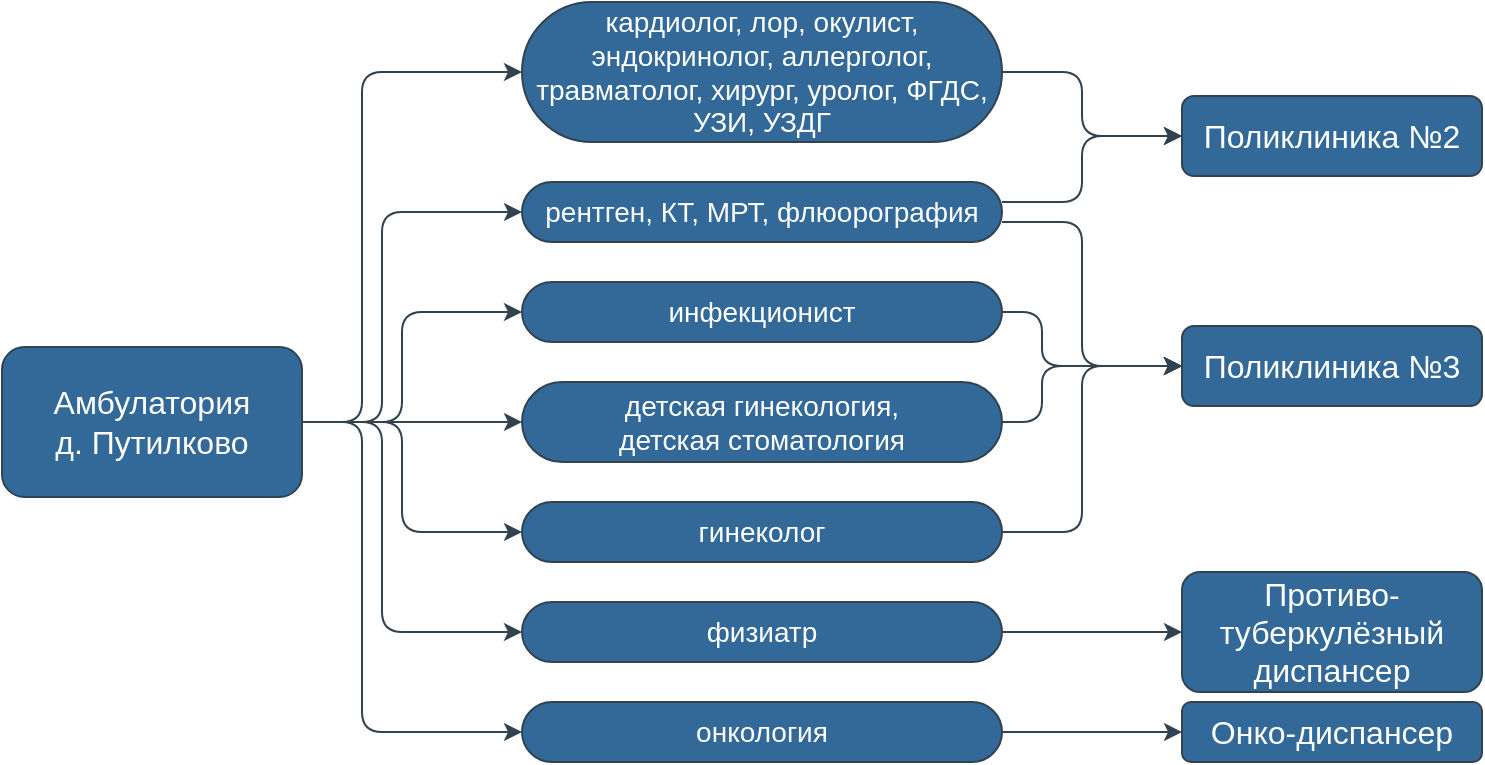 <mxfile version="12.2.3" type="device" pages="1"><diagram id="2gQmSPyFjuP2wxMllOfI" name="Страница 1"><mxGraphModel dx="1673" dy="1040" grid="0" gridSize="10" guides="1" tooltips="1" connect="1" arrows="1" fold="1" page="1" pageScale="1" pageWidth="827" pageHeight="1169" math="0" shadow="0"><root><mxCell id="0"/><mxCell id="1" parent="0"/><mxCell id="Z6CA2jrV-qs9FKFSzxqA-1" value="&lt;font style=&quot;font-size: 14px&quot;&gt;кардиолог, лор, окулист, эндокринолог, аллерголог, травматолог, хирург, уролог, ФГДС, УЗИ, УЗДГ&lt;/font&gt;" style="rounded=1;whiteSpace=wrap;html=1;arcSize=50;shadow=0;fontColor=#FFFFFF;fillColor=#326999;strokeColor=#314350;" vertex="1" parent="1"><mxGeometry x="280" y="90" width="240" height="70" as="geometry"/></mxCell><mxCell id="Z6CA2jrV-qs9FKFSzxqA-2" value="&lt;font style=&quot;font-size: 14px&quot;&gt;рентген, КТ, МРТ, флюорография&lt;/font&gt;" style="rounded=1;whiteSpace=wrap;html=1;arcSize=50;shadow=0;fontColor=#FFFFFF;fillColor=#326999;strokeColor=#314350;" vertex="1" parent="1"><mxGeometry x="280" y="180" width="240" height="30" as="geometry"/></mxCell><mxCell id="Z6CA2jrV-qs9FKFSzxqA-3" value="&lt;font style=&quot;font-size: 14px&quot;&gt;инфекционист&lt;/font&gt;" style="rounded=1;whiteSpace=wrap;html=1;arcSize=50;shadow=0;fontColor=#FFFFFF;fillColor=#326999;strokeColor=#314350;" vertex="1" parent="1"><mxGeometry x="280" y="230" width="240" height="30" as="geometry"/></mxCell><mxCell id="Z6CA2jrV-qs9FKFSzxqA-9" value="&lt;font style=&quot;font-size: 16px&quot;&gt;Амбулатория&lt;br&gt;д. Путилково&lt;br&gt;&lt;/font&gt;" style="rounded=1;whiteSpace=wrap;html=1;shadow=0;fontColor=#FFFFFF;fillColor=#326999;strokeColor=#314350;" vertex="1" parent="1"><mxGeometry x="20" y="262.5" width="150" height="75" as="geometry"/></mxCell><mxCell id="Z6CA2jrV-qs9FKFSzxqA-10" value="&lt;font&gt;&lt;font style=&quot;font-size: 16px&quot;&gt;Поликлиника №2&lt;/font&gt;&lt;br&gt;&lt;/font&gt;" style="rounded=1;whiteSpace=wrap;html=1;shadow=0;fontColor=#FFFFFF;fillColor=#326999;strokeColor=#314350;" vertex="1" parent="1"><mxGeometry x="610" y="137" width="150" height="40" as="geometry"/></mxCell><mxCell id="Z6CA2jrV-qs9FKFSzxqA-11" value="" style="edgeStyle=elbowEdgeStyle;elbow=horizontal;endArrow=classic;html=1;exitX=1;exitY=0.5;exitDx=0;exitDy=0;entryX=0;entryY=0.5;entryDx=0;entryDy=0;shadow=0;fontColor=#FFFFFF;strokeColor=#314350;" edge="1" parent="1" source="Z6CA2jrV-qs9FKFSzxqA-1" target="Z6CA2jrV-qs9FKFSzxqA-10"><mxGeometry width="50" height="50" relative="1" as="geometry"><mxPoint x="630" y="240" as="sourcePoint"/><mxPoint x="680" y="190" as="targetPoint"/><Array as="points"><mxPoint x="560" y="150"/><mxPoint x="560" y="80"/></Array></mxGeometry></mxCell><mxCell id="Z6CA2jrV-qs9FKFSzxqA-12" value="" style="edgeStyle=elbowEdgeStyle;elbow=horizontal;endArrow=classic;html=1;entryX=0;entryY=0.5;entryDx=0;entryDy=0;shadow=0;fontColor=#FFFFFF;strokeColor=#314350;" edge="1" parent="1" target="Z6CA2jrV-qs9FKFSzxqA-10"><mxGeometry width="50" height="50" relative="1" as="geometry"><mxPoint x="520" y="190" as="sourcePoint"/><mxPoint x="620" y="177.5" as="targetPoint"/><Array as="points"><mxPoint x="560" y="170"/><mxPoint x="560" y="120"/></Array></mxGeometry></mxCell><mxCell id="Z6CA2jrV-qs9FKFSzxqA-13" value="&lt;font&gt;&lt;font style=&quot;font-size: 16px&quot;&gt;Поликлиника №3&lt;/font&gt;&lt;br&gt;&lt;/font&gt;" style="rounded=1;whiteSpace=wrap;html=1;shadow=0;fontColor=#FFFFFF;fillColor=#326999;strokeColor=#314350;" vertex="1" parent="1"><mxGeometry x="610" y="252" width="150" height="40" as="geometry"/></mxCell><mxCell id="Z6CA2jrV-qs9FKFSzxqA-14" value="&lt;font style=&quot;font-size: 14px&quot;&gt;детская гинекология,&lt;br&gt;детская стоматология&lt;/font&gt;" style="rounded=1;whiteSpace=wrap;html=1;arcSize=50;shadow=0;fontColor=#FFFFFF;fillColor=#326999;strokeColor=#314350;" vertex="1" parent="1"><mxGeometry x="280" y="280" width="240" height="40" as="geometry"/></mxCell><mxCell id="Z6CA2jrV-qs9FKFSzxqA-15" value="&lt;font style=&quot;font-size: 14px&quot;&gt;гинеколог&lt;/font&gt;" style="rounded=1;whiteSpace=wrap;html=1;arcSize=50;shadow=0;fontColor=#FFFFFF;fillColor=#326999;strokeColor=#314350;" vertex="1" parent="1"><mxGeometry x="280" y="340" width="240" height="30" as="geometry"/></mxCell><mxCell id="Z6CA2jrV-qs9FKFSzxqA-16" value="&lt;font style=&quot;font-size: 14px&quot;&gt;физиатр&lt;/font&gt;" style="rounded=1;whiteSpace=wrap;html=1;arcSize=50;shadow=0;fontColor=#FFFFFF;fillColor=#326999;strokeColor=#314350;" vertex="1" parent="1"><mxGeometry x="280" y="390" width="240" height="30" as="geometry"/></mxCell><mxCell id="Z6CA2jrV-qs9FKFSzxqA-17" value="" style="edgeStyle=elbowEdgeStyle;elbow=horizontal;endArrow=classic;html=1;entryX=0;entryY=0.5;entryDx=0;entryDy=0;shadow=0;fontColor=#FFFFFF;strokeColor=#314350;" edge="1" parent="1" target="Z6CA2jrV-qs9FKFSzxqA-13"><mxGeometry width="50" height="50" relative="1" as="geometry"><mxPoint x="520" y="200" as="sourcePoint"/><mxPoint x="670" y="360" as="targetPoint"/><Array as="points"><mxPoint x="560" y="230"/><mxPoint x="560" y="170"/><mxPoint x="540" y="170"/><mxPoint x="580" y="160"/></Array></mxGeometry></mxCell><mxCell id="Z6CA2jrV-qs9FKFSzxqA-18" value="" style="edgeStyle=elbowEdgeStyle;elbow=horizontal;endArrow=classic;html=1;exitX=1;exitY=0.5;exitDx=0;exitDy=0;entryX=0;entryY=0.5;entryDx=0;entryDy=0;shadow=0;fontColor=#FFFFFF;strokeColor=#314350;" edge="1" parent="1" source="Z6CA2jrV-qs9FKFSzxqA-3" target="Z6CA2jrV-qs9FKFSzxqA-13"><mxGeometry width="50" height="50" relative="1" as="geometry"><mxPoint x="630" y="420" as="sourcePoint"/><mxPoint x="680" y="370" as="targetPoint"/><Array as="points"><mxPoint x="540" y="260"/></Array></mxGeometry></mxCell><mxCell id="Z6CA2jrV-qs9FKFSzxqA-19" value="" style="edgeStyle=elbowEdgeStyle;elbow=horizontal;endArrow=classic;html=1;exitX=1;exitY=0.5;exitDx=0;exitDy=0;entryX=0;entryY=0.5;entryDx=0;entryDy=0;shadow=0;fontColor=#FFFFFF;strokeColor=#314350;" edge="1" parent="1" source="Z6CA2jrV-qs9FKFSzxqA-14" target="Z6CA2jrV-qs9FKFSzxqA-13"><mxGeometry width="50" height="50" relative="1" as="geometry"><mxPoint x="640" y="430" as="sourcePoint"/><mxPoint x="690" y="380" as="targetPoint"/><Array as="points"><mxPoint x="540" y="290"/><mxPoint x="580" y="220"/></Array></mxGeometry></mxCell><mxCell id="Z6CA2jrV-qs9FKFSzxqA-20" value="" style="edgeStyle=elbowEdgeStyle;elbow=horizontal;endArrow=classic;html=1;exitX=1;exitY=0.5;exitDx=0;exitDy=0;entryX=0;entryY=0.5;entryDx=0;entryDy=0;shadow=0;fontColor=#FFFFFF;strokeColor=#314350;" edge="1" parent="1" source="Z6CA2jrV-qs9FKFSzxqA-15" target="Z6CA2jrV-qs9FKFSzxqA-13"><mxGeometry width="50" height="50" relative="1" as="geometry"><mxPoint x="650" y="440" as="sourcePoint"/><mxPoint x="700" y="390" as="targetPoint"/><Array as="points"><mxPoint x="560" y="320"/></Array></mxGeometry></mxCell><mxCell id="Z6CA2jrV-qs9FKFSzxqA-31" value="&lt;font style=&quot;font-size: 16px&quot;&gt;&lt;font style=&quot;font-size: 16px&quot;&gt;Противо-&lt;br&gt;&lt;/font&gt;туберкулёзный&lt;br&gt;диспансер&lt;br&gt;&lt;/font&gt;" style="rounded=1;whiteSpace=wrap;html=1;shadow=0;fontColor=#FFFFFF;fillColor=#326999;strokeColor=#314350;" vertex="1" parent="1"><mxGeometry x="610" y="375" width="150" height="60" as="geometry"/></mxCell><mxCell id="Z6CA2jrV-qs9FKFSzxqA-32" value="" style="edgeStyle=elbowEdgeStyle;elbow=horizontal;endArrow=classic;html=1;entryX=0;entryY=0.5;entryDx=0;entryDy=0;exitX=1;exitY=0.5;exitDx=0;exitDy=0;shadow=0;fontColor=#FFFFFF;strokeColor=#314350;" edge="1" parent="1" source="Z6CA2jrV-qs9FKFSzxqA-16" target="Z6CA2jrV-qs9FKFSzxqA-31"><mxGeometry width="50" height="50" relative="1" as="geometry"><mxPoint x="60" y="410" as="sourcePoint"/><mxPoint x="110" y="360" as="targetPoint"/></mxGeometry></mxCell><mxCell id="Z6CA2jrV-qs9FKFSzxqA-33" value="&lt;font style=&quot;font-size: 14px&quot;&gt;онкология&lt;/font&gt;" style="rounded=1;whiteSpace=wrap;html=1;arcSize=50;shadow=0;fontColor=#FFFFFF;fillColor=#326999;strokeColor=#314350;" vertex="1" parent="1"><mxGeometry x="280" y="440" width="240" height="30" as="geometry"/></mxCell><mxCell id="Z6CA2jrV-qs9FKFSzxqA-34" value="&lt;font&gt;&lt;font style=&quot;font-size: 16px&quot;&gt;Онко-диспансер&lt;/font&gt;&lt;br&gt;&lt;/font&gt;" style="rounded=1;whiteSpace=wrap;html=1;shadow=0;fontColor=#FFFFFF;fillColor=#326999;strokeColor=#314350;" vertex="1" parent="1"><mxGeometry x="610" y="440" width="150" height="30" as="geometry"/></mxCell><mxCell id="Z6CA2jrV-qs9FKFSzxqA-35" value="" style="edgeStyle=elbowEdgeStyle;elbow=horizontal;endArrow=classic;html=1;entryX=0;entryY=0.5;entryDx=0;entryDy=0;exitX=1;exitY=0.5;exitDx=0;exitDy=0;shadow=0;fontColor=#FFFFFF;strokeColor=#314350;" edge="1" parent="1" source="Z6CA2jrV-qs9FKFSzxqA-33" target="Z6CA2jrV-qs9FKFSzxqA-34"><mxGeometry width="50" height="50" relative="1" as="geometry"><mxPoint x="150" y="540" as="sourcePoint"/><mxPoint x="200" y="490" as="targetPoint"/></mxGeometry></mxCell><mxCell id="Z6CA2jrV-qs9FKFSzxqA-36" value="" style="edgeStyle=elbowEdgeStyle;elbow=horizontal;endArrow=classic;html=1;entryX=0;entryY=0.5;entryDx=0;entryDy=0;exitX=1;exitY=0.5;exitDx=0;exitDy=0;shadow=0;fontColor=#FFFFFF;strokeColor=#314350;" edge="1" parent="1" source="Z6CA2jrV-qs9FKFSzxqA-9" target="Z6CA2jrV-qs9FKFSzxqA-33"><mxGeometry width="50" height="50" relative="1" as="geometry"><mxPoint x="145" y="445" as="sourcePoint"/><mxPoint x="195" y="395" as="targetPoint"/><Array as="points"><mxPoint x="200" y="380"/></Array></mxGeometry></mxCell><mxCell id="Z6CA2jrV-qs9FKFSzxqA-37" value="" style="edgeStyle=elbowEdgeStyle;elbow=horizontal;endArrow=classic;html=1;exitX=1;exitY=0.5;exitDx=0;exitDy=0;entryX=0;entryY=0.5;entryDx=0;entryDy=0;shadow=0;fontColor=#FFFFFF;strokeColor=#314350;" edge="1" parent="1" source="Z6CA2jrV-qs9FKFSzxqA-9" target="Z6CA2jrV-qs9FKFSzxqA-1"><mxGeometry width="50" height="50" relative="1" as="geometry"><mxPoint x="180" y="310" as="sourcePoint"/><mxPoint x="230" y="260" as="targetPoint"/><Array as="points"><mxPoint x="200" y="220"/></Array></mxGeometry></mxCell><mxCell id="Z6CA2jrV-qs9FKFSzxqA-38" value="" style="edgeStyle=elbowEdgeStyle;elbow=horizontal;endArrow=classic;html=1;exitX=1;exitY=0.5;exitDx=0;exitDy=0;entryX=0;entryY=0.5;entryDx=0;entryDy=0;shadow=0;fontColor=#FFFFFF;strokeColor=#314350;" edge="1" parent="1" source="Z6CA2jrV-qs9FKFSzxqA-9" target="Z6CA2jrV-qs9FKFSzxqA-2"><mxGeometry width="50" height="50" relative="1" as="geometry"><mxPoint x="150" y="550" as="sourcePoint"/><mxPoint x="200" y="500" as="targetPoint"/><Array as="points"><mxPoint x="210" y="250"/></Array></mxGeometry></mxCell><mxCell id="Z6CA2jrV-qs9FKFSzxqA-39" value="" style="edgeStyle=elbowEdgeStyle;elbow=horizontal;endArrow=classic;html=1;exitX=1;exitY=0.5;exitDx=0;exitDy=0;entryX=0;entryY=0.5;entryDx=0;entryDy=0;shadow=0;fontColor=#FFFFFF;strokeColor=#314350;" edge="1" parent="1" source="Z6CA2jrV-qs9FKFSzxqA-9" target="Z6CA2jrV-qs9FKFSzxqA-16"><mxGeometry width="50" height="50" relative="1" as="geometry"><mxPoint x="160" y="560" as="sourcePoint"/><mxPoint x="210" y="510" as="targetPoint"/><Array as="points"><mxPoint x="210" y="350"/></Array></mxGeometry></mxCell><mxCell id="Z6CA2jrV-qs9FKFSzxqA-40" value="" style="edgeStyle=elbowEdgeStyle;elbow=horizontal;endArrow=classic;html=1;exitX=1;exitY=0.5;exitDx=0;exitDy=0;entryX=0;entryY=0.5;entryDx=0;entryDy=0;shadow=0;fontColor=#FFFFFF;strokeColor=#314350;" edge="1" parent="1" source="Z6CA2jrV-qs9FKFSzxqA-9" target="Z6CA2jrV-qs9FKFSzxqA-3"><mxGeometry width="50" height="50" relative="1" as="geometry"><mxPoint x="170" y="570" as="sourcePoint"/><mxPoint x="220" y="520" as="targetPoint"/><Array as="points"><mxPoint x="220" y="270"/></Array></mxGeometry></mxCell><mxCell id="Z6CA2jrV-qs9FKFSzxqA-41" value="" style="edgeStyle=elbowEdgeStyle;elbow=horizontal;endArrow=classic;html=1;exitX=1;exitY=0.5;exitDx=0;exitDy=0;entryX=0;entryY=0.5;entryDx=0;entryDy=0;shadow=0;fontColor=#FFFFFF;strokeColor=#314350;" edge="1" parent="1" source="Z6CA2jrV-qs9FKFSzxqA-9" target="Z6CA2jrV-qs9FKFSzxqA-15"><mxGeometry width="50" height="50" relative="1" as="geometry"><mxPoint x="180" y="580" as="sourcePoint"/><mxPoint x="230" y="530" as="targetPoint"/><Array as="points"><mxPoint x="220" y="330"/></Array></mxGeometry></mxCell><mxCell id="Z6CA2jrV-qs9FKFSzxqA-42" value="" style="edgeStyle=elbowEdgeStyle;elbow=horizontal;endArrow=classic;html=1;exitX=1;exitY=0.5;exitDx=0;exitDy=0;entryX=0;entryY=0.5;entryDx=0;entryDy=0;shadow=0;fontColor=#FFFFFF;strokeColor=#314350;" edge="1" parent="1" source="Z6CA2jrV-qs9FKFSzxqA-9" target="Z6CA2jrV-qs9FKFSzxqA-14"><mxGeometry width="50" height="50" relative="1" as="geometry"><mxPoint x="190" y="590" as="sourcePoint"/><mxPoint x="240" y="540" as="targetPoint"/></mxGeometry></mxCell></root></mxGraphModel></diagram></mxfile>